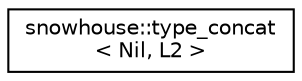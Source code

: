 digraph "Graphical Class Hierarchy"
{
 // INTERACTIVE_SVG=YES
  edge [fontname="Helvetica",fontsize="10",labelfontname="Helvetica",labelfontsize="10"];
  node [fontname="Helvetica",fontsize="10",shape=record];
  rankdir="LR";
  Node0 [label="snowhouse::type_concat\l\< Nil, L2 \>",height=0.2,width=0.4,color="black", fillcolor="white", style="filled",URL="$structsnowhouse_1_1type__concat_3_01Nil_00_01L2_01_4.html"];
}
